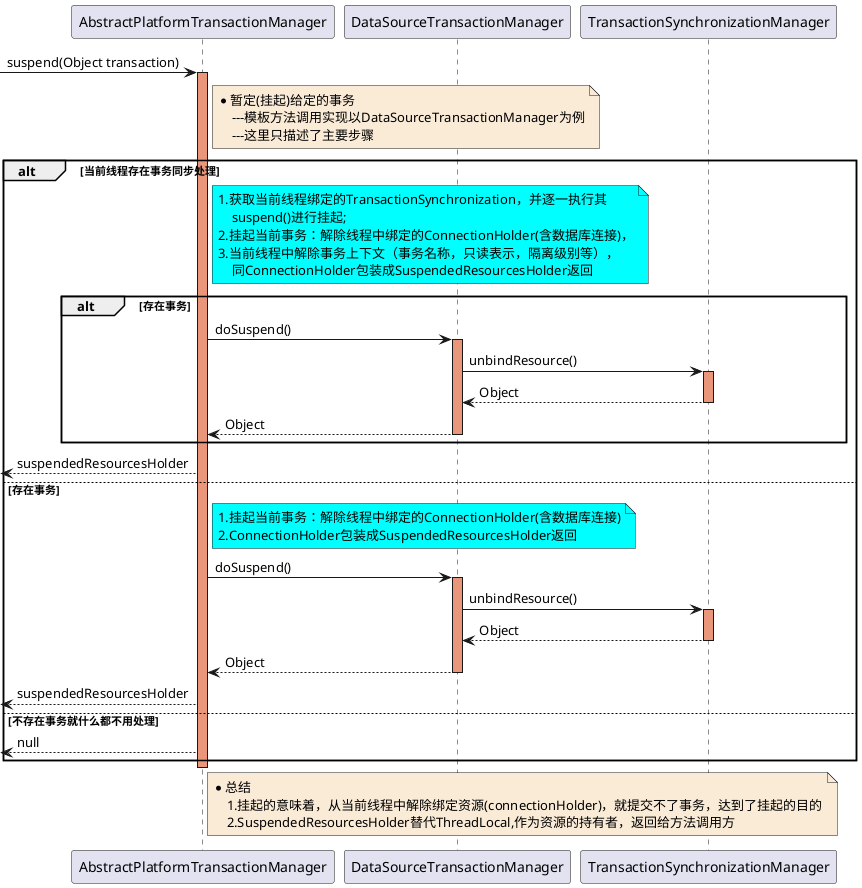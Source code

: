 @startuml
-> AbstractPlatformTransactionManager: suspend(Object transaction)
activate AbstractPlatformTransactionManager #DarkSalmon

note right of AbstractPlatformTransactionManager #FAEBD7
    *暂定(挂起)给定的事务
        ---模板方法调用实现以DataSourceTransactionManager为例
        ---这里只描述了主要步骤
end note

    alt 当前线程存在事务同步处理
        note right of AbstractPlatformTransactionManager #aqua
            1.获取当前线程绑定的TransactionSynchronization，并逐一执行其
                suspend()进行挂起;
            2.挂起当前事务：解除线程中绑定的ConnectionHolder(含数据库连接)，
            3.当前线程中解除事务上下文（事务名称，只读表示，隔离级别等），
                同ConnectionHolder包装成SuspendedResourcesHolder返回
        end note

        alt 存在事务
            AbstractPlatformTransactionManager -> DataSourceTransactionManager : doSuspend()
            activate DataSourceTransactionManager #DarkSalmon

                DataSourceTransactionManager -> TransactionSynchronizationManager : unbindResource()
                activate TransactionSynchronizationManager #DarkSalmon
                TransactionSynchronizationManager --> DataSourceTransactionManager : Object
                deactivate TransactionSynchronizationManager

            DataSourceTransactionManager --> AbstractPlatformTransactionManager : Object
            deactivate DataSourceTransactionManager
        end
<-- AbstractPlatformTransactionManager: suspendedResourcesHolder

    else 存在事务
        note right of AbstractPlatformTransactionManager #aqua
            1.挂起当前事务：解除线程中绑定的ConnectionHolder(含数据库连接)
            2.ConnectionHolder包装成SuspendedResourcesHolder返回
        end note

        AbstractPlatformTransactionManager -> DataSourceTransactionManager : doSuspend()
        activate DataSourceTransactionManager #DarkSalmon

            DataSourceTransactionManager -> TransactionSynchronizationManager : unbindResource()
            activate TransactionSynchronizationManager #DarkSalmon
            TransactionSynchronizationManager --> DataSourceTransactionManager : Object
            deactivate TransactionSynchronizationManager

        DataSourceTransactionManager --> AbstractPlatformTransactionManager : Object
        deactivate DataSourceTransactionManager
<-- AbstractPlatformTransactionManager: suspendedResourcesHolder
    else 不存在事务就什么都不用处理
<-- AbstractPlatformTransactionManager: null
    end


deactivate AbstractPlatformTransactionManager

note right of AbstractPlatformTransactionManager #FAEBD7
    *总结
        1.挂起的意味着，从当前线程中解除绑定资源(connectionHolder)，就提交不了事务，达到了挂起的目的
        2.SuspendedResourcesHolder替代ThreadLocal,作为资源的持有者，返回给方法调用方
end note

@enduml
